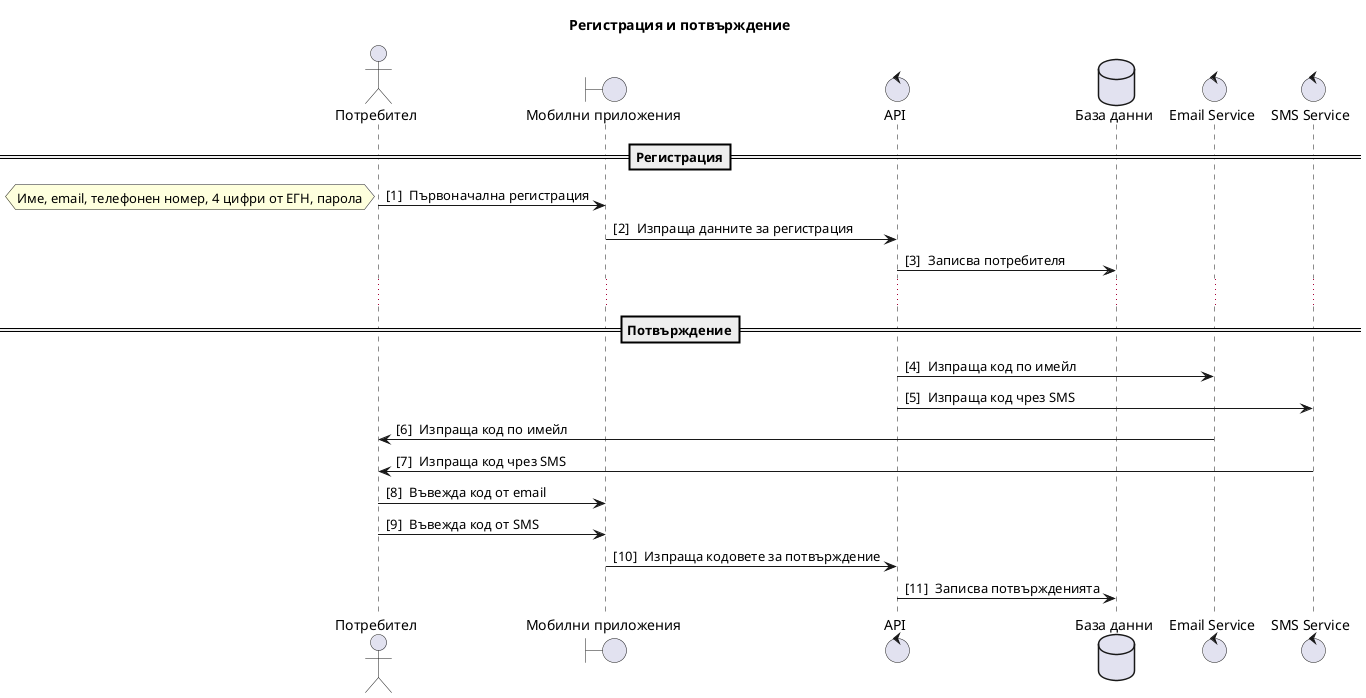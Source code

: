 @startuml

title "Регистрация и потвърждение"

' hide footbox
autonumber "[0] "

actor "Потребител" as Person
boundary "Мобилни приложения" as MobileClients

control "API" as API
database "База данни" as Database

control "Email Service" as email_service
control "SMS Service" as sms_service

==Регистрация==

Person -> MobileClients: Първоначална регистрация
hnote left
Име, email, телефонен номер, 4 цифри от ЕГН, парола
end note

MobileClients -> API: Изпраща данните за регистрация
API -> Database: Записва потребителя

...

==Потвърждение==

API -> email_service: Изпраща код по имейл
API -> sms_service: Изпраща код чрез SMS

email_service -> Person: Изпраща код по имейл
sms_service -> Person: Изпраща код чрез SMS

Person -> MobileClients: Въвежда код от email
Person -> MobileClients: Въвежда код от SMS

MobileClients -> API: Изпраща кодовете за потвърждение

API -> Database: Записва потвържденията

@enduml
